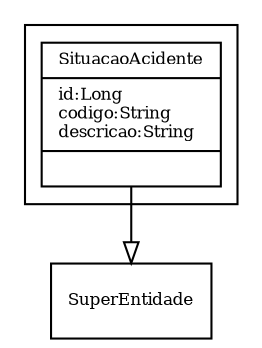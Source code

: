digraph G{
fontname = "Times-Roman"
fontsize = 8

node [
        fontname = "Times-Roman"
        fontsize = 8
        shape = "record"
]

edge [
        fontname = "Times-Roman"
        fontsize = 8
]

subgraph clusterSITUACAO_ACIDENTE
{
SituacaoAcidente [label = "{SituacaoAcidente|id:Long\lcodigo:String\ldescricao:String\l|\l}"]
}
edge [ arrowhead = "empty" headlabel = "" taillabel = ""] SituacaoAcidente -> SuperEntidade
}
